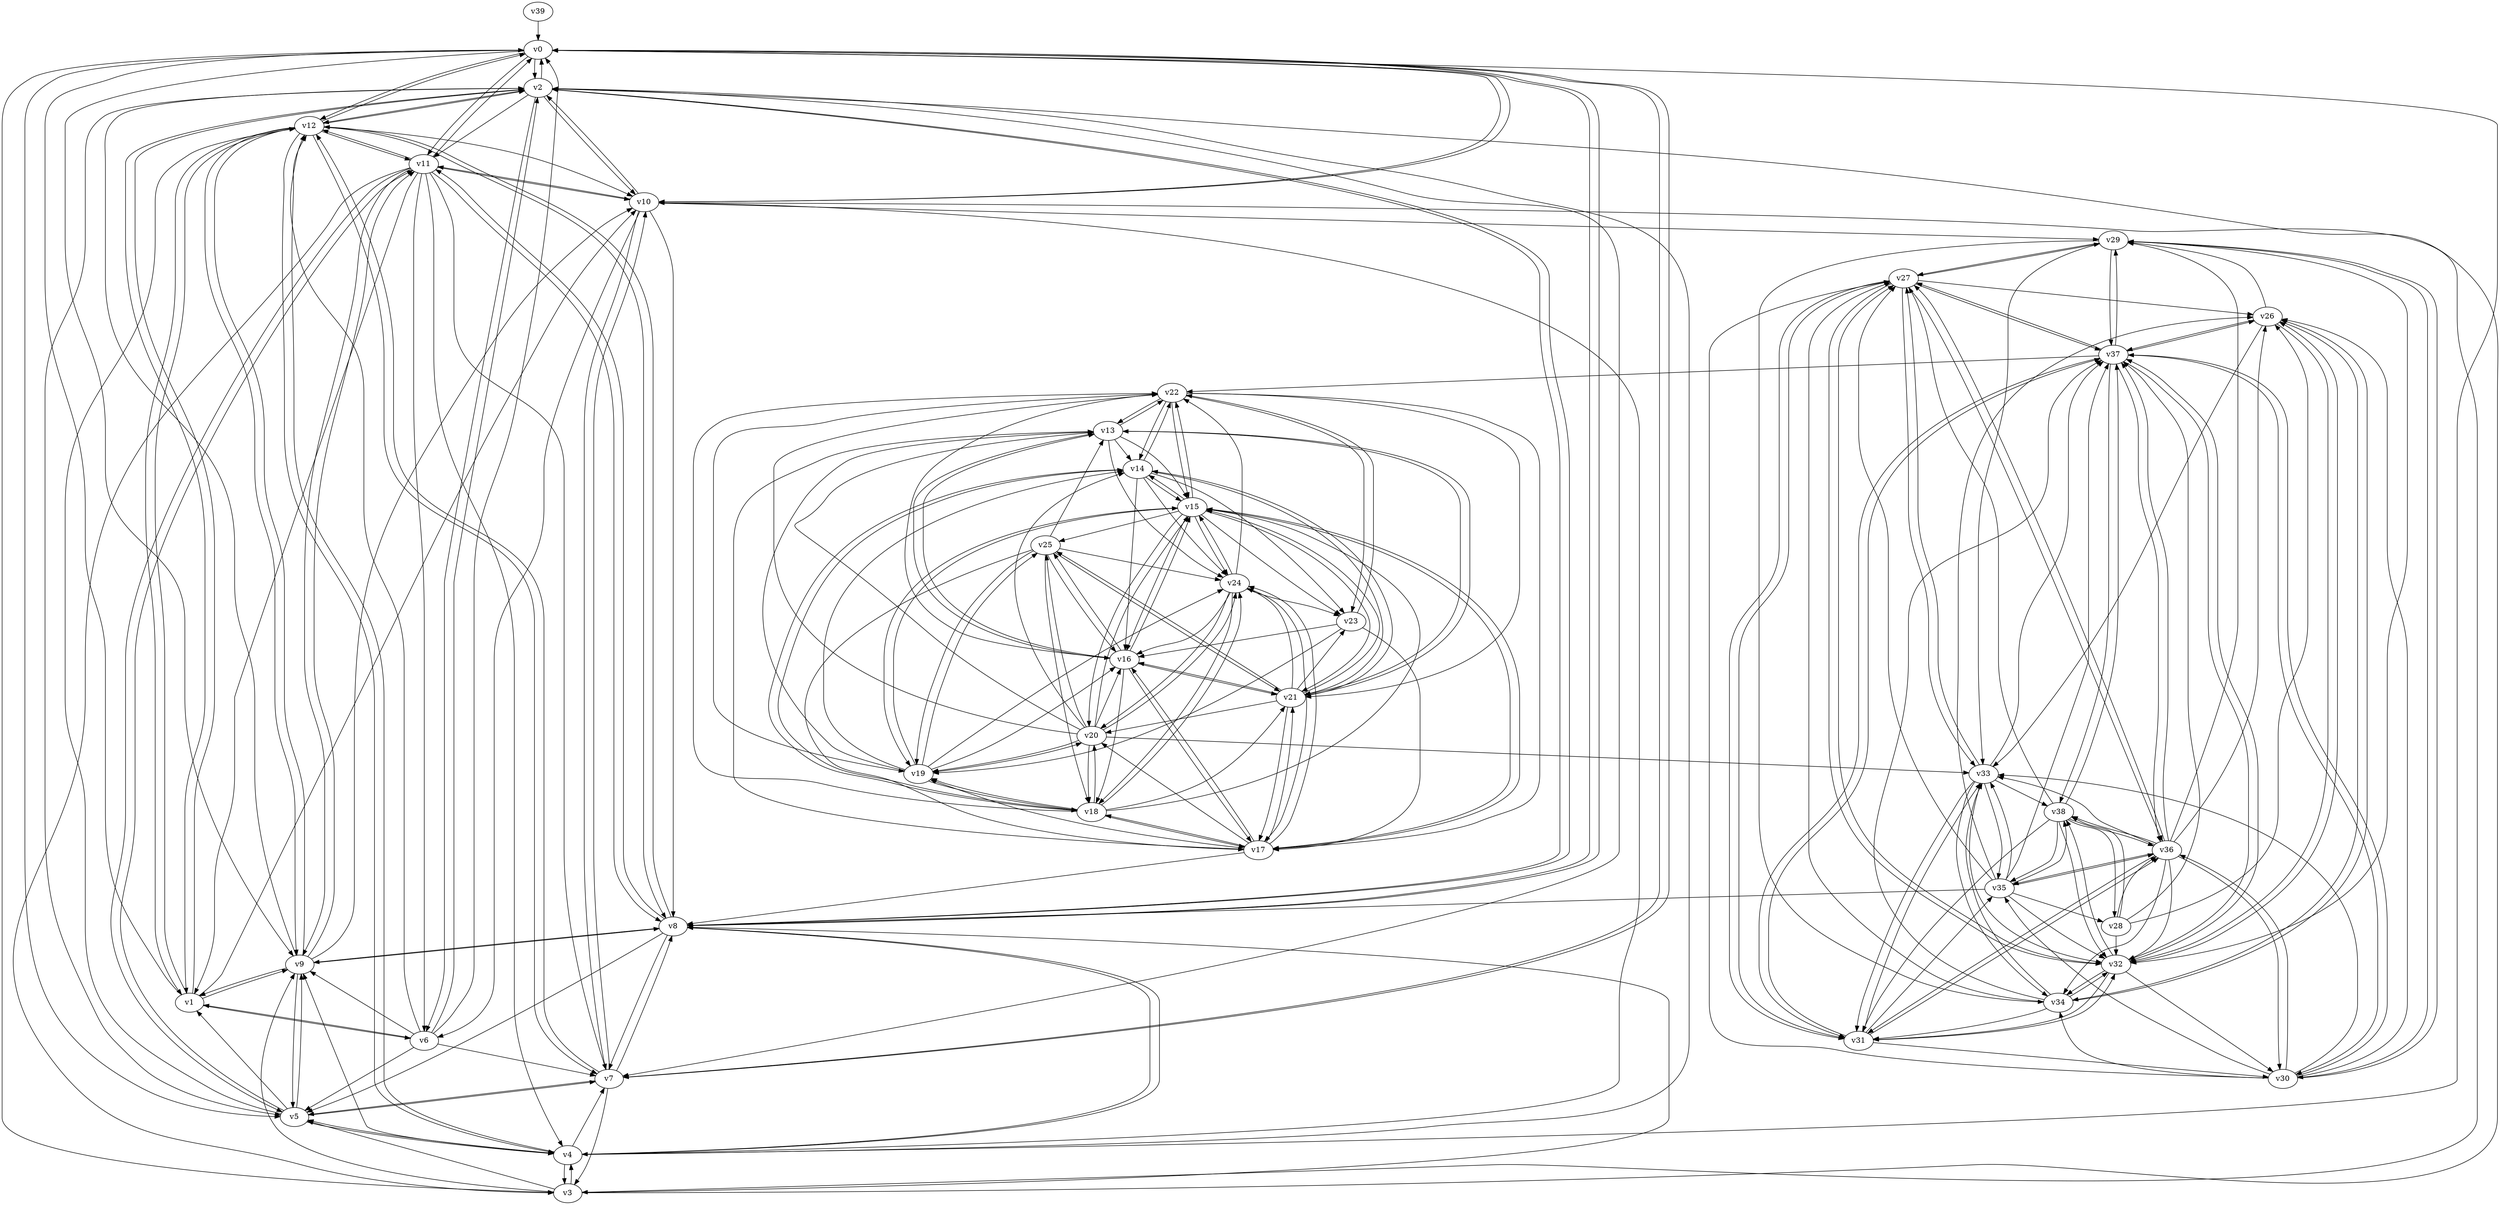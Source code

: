 digraph buchi_test051 {
    v0 [name="v0", player=0, priority=1];
    v1 [name="v1", player=1, priority=0];
    v2 [name="v2", player=1, priority=0];
    v3 [name="v3", player=0, priority=1];
    v4 [name="v4", player=0, priority=0];
    v5 [name="v5", player=1, priority=0];
    v6 [name="v6", player=0, priority=0];
    v7 [name="v7", player=1, priority=0];
    v8 [name="v8", player=0, priority=1];
    v9 [name="v9", player=0, priority=0];
    v10 [name="v10", player=0, priority=1];
    v11 [name="v11", player=0, priority=1];
    v12 [name="v12", player=1, priority=1];
    v13 [name="v13", player=1, priority=0];
    v14 [name="v14", player=1, priority=0];
    v15 [name="v15", player=1, priority=0];
    v16 [name="v16", player=1, priority=0];
    v17 [name="v17", player=0, priority=0];
    v18 [name="v18", player=1, priority=1];
    v19 [name="v19", player=0, priority=0];
    v20 [name="v20", player=0, priority=0];
    v21 [name="v21", player=1, priority=1];
    v22 [name="v22", player=0, priority=1];
    v23 [name="v23", player=1, priority=0];
    v24 [name="v24", player=0, priority=1];
    v25 [name="v25", player=0, priority=1];
    v26 [name="v26", player=0, priority=1];
    v27 [name="v27", player=0, priority=0];
    v28 [name="v28", player=1, priority=1];
    v29 [name="v29", player=0, priority=0];
    v30 [name="v30", player=1, priority=1];
    v31 [name="v31", player=0, priority=0];
    v32 [name="v32", player=1, priority=1];
    v33 [name="v33", player=1, priority=1];
    v34 [name="v34", player=1, priority=1];
    v35 [name="v35", player=0, priority=0];
    v36 [name="v36", player=1, priority=0];
    v37 [name="v37", player=1, priority=1];
    v38 [name="v38", player=0, priority=1];
    v39 [name="v39", player=1, priority=1];
    v12 -> v4;
    v15 -> v21;
    v32 -> v37;
    v4 -> v0;
    v18 -> v17;
    v21 -> v16;
    v35 -> v33;
    v4 -> v9;
    v5 -> v1;
    v8 -> v0;
    v22 -> v17;
    v29 -> v32;
    v8 -> v9;
    v10 -> v6;
    v9 -> v8;
    v0 -> v5;
    v11 -> v5;
    v14 -> v22;
    v17 -> v21;
    v19 -> v18;
    v33 -> v27;
    v2 -> v11;
    v34 -> v37;
    v35 -> v8;
    v6 -> v2;
    v24 -> v17;
    v15 -> v14;
    v32 -> v30;
    v16 -> v13;
    v7 -> v10;
    v35 -> v26;
    v15 -> v23;
    v16 -> v22;
    v4 -> v2;
    v18 -> v19;
    v26 -> v32;
    v33 -> v38;
    v20 -> v22;
    v8 -> v2;
    v22 -> v19;
    v9 -> v1;
    v14 -> v15;
    v5 -> v12;
    v8 -> v11;
    v29 -> v34;
    v9 -> v10;
    v0 -> v7;
    v11 -> v7;
    v14 -> v24;
    v37 -> v26;
    v7 -> v3;
    v27 -> v36;
    v15 -> v16;
    v25 -> v18;
    v16 -> v15;
    v7 -> v12;
    v33 -> v31;
    v15 -> v25;
    v35 -> v28;
    v10 -> v29;
    v18 -> v21;
    v35 -> v37;
    v20 -> v15;
    v3 -> v8;
    v20 -> v24;
    v8 -> v4;
    v22 -> v21;
    v29 -> v27;
    v11 -> v0;
    v17 -> v16;
    v31 -> v33;
    v20 -> v33;
    v9 -> v12;
    v0 -> v9;
    v11 -> v9;
    v1 -> v10;
    v27 -> v29;
    v7 -> v5;
    v13 -> v21;
    v16 -> v17;
    v18 -> v14;
    v30 -> v34;
    v22 -> v14;
    v38 -> v32;
    v5 -> v7;
    v22 -> v23;
    v21 -> v25;
    v9 -> v5;
    v0 -> v2;
    v23 -> v22;
    v24 -> v15;
    v31 -> v35;
    v37 -> v30;
    v36 -> v34;
    v1 -> v12;
    v13 -> v14;
    v25 -> v13;
    v27 -> v31;
    v30 -> v27;
    v24 -> v23;
    v32 -> v27;
    v30 -> v36;
    v33 -> v35;
    v35 -> v32;
    v20 -> v19;
    v5 -> v9;
    v11 -> v4;
    v14 -> v21;
    v31 -> v37;
    v10 -> v8;
    v36 -> v27;
    v6 -> v1;
    v19 -> v20;
    v7 -> v0;
    v13 -> v16;
    v24 -> v16;
    v27 -> v33;
    v28 -> v32;
    v30 -> v29;
    v25 -> v24;
    v16 -> v21;
    v33 -> v37;
    v12 -> v8;
    v3 -> v5;
    v38 -> v27;
    v21 -> v20;
    v23 -> v17;
    v26 -> v34;
    v5 -> v11;
    v29 -> v33;
    v31 -> v30;
    v38 -> v36;
    v14 -> v23;
    v19 -> v13;
    v34 -> v32;
    v27 -> v26;
    v36 -> v29;
    v2 -> v6;
    v36 -> v38;
    v24 -> v18;
    v39 -> v0;
    v25 -> v17;
    v12 -> v1;
    v32 -> v34;
    v20 -> v14;
    v21 -> v13;
    v12 -> v10;
    v5 -> v4;
    v9 -> v2;
    v14 -> v16;
    v23 -> v19;
    v31 -> v32;
    v37 -> v22;
    v10 -> v3;
    v1 -> v0;
    v17 -> v18;
    v19 -> v15;
    v36 -> v31;
    v1 -> v9;
    v0 -> v11;
    v2 -> v8;
    v19 -> v24;
    v27 -> v37;
    v25 -> v19;
    v28 -> v36;
    v30 -> v33;
    v15 -> v20;
    v20 -> v16;
    v22 -> v13;
    v21 -> v15;
    v26 -> v29;
    v3 -> v9;
    v20 -> v25;
    v4 -> v8;
    v21 -> v24;
    v38 -> v31;
    v14 -> v18;
    v29 -> v37;
    v34 -> v27;
    v1 -> v2;
    v2 -> v1;
    v17 -> v20;
    v36 -> v33;
    v37 -> v32;
    v2 -> v10;
    v30 -> v26;
    v25 -> v21;
    v28 -> v38;
    v30 -> v35;
    v15 -> v22;
    v3 -> v2;
    v20 -> v18;
    v32 -> v38;
    v21 -> v17;
    v29 -> v30;
    v4 -> v10;
    v17 -> v13;
    v10 -> v7;
    v36 -> v26;
    v11 -> v6;
    v36 -> v35;
    v27 -> v32;
    v2 -> v12;
    v30 -> v37;
    v6 -> v12;
    v32 -> v31;
    v35 -> v27;
    v12 -> v7;
    v3 -> v4;
    v15 -> v24;
    v4 -> v3;
    v18 -> v20;
    v23 -> v16;
    v26 -> v33;
    v35 -> v36;
    v4 -> v12;
    v38 -> v35;
    v10 -> v0;
    v17 -> v15;
    v8 -> v12;
    v34 -> v31;
    v1 -> v6;
    v0 -> v8;
    v2 -> v5;
    v9 -> v11;
    v11 -> v8;
    v17 -> v24;
    v36 -> v37;
    v25 -> v16;
    v37 -> v27;
    v37 -> v36;
    v6 -> v5;
    v24 -> v20;
    v12 -> v0;
    v15 -> v17;
    v20 -> v13;
    v33 -> v32;
    v12 -> v9;
    v38 -> v28;
    v16 -> v25;
    v4 -> v5;
    v18 -> v22;
    v35 -> v38;
    v38 -> v37;
    v17 -> v8;
    v8 -> v5;
    v10 -> v2;
    v11 -> v1;
    v19 -> v14;
    v10 -> v11;
    v34 -> v33;
    v0 -> v10;
    v2 -> v7;
    v11 -> v10;
    v28 -> v26;
    v36 -> v30;
    v37 -> v29;
    v37 -> v38;
    v6 -> v7;
    v32 -> v26;
    v13 -> v22;
    v12 -> v2;
    v15 -> v19;
    v16 -> v18;
    v18 -> v15;
    v21 -> v14;
    v12 -> v11;
    v24 -> v22;
    v33 -> v34;
    v4 -> v7;
    v18 -> v24;
    v21 -> v23;
    v26 -> v37;
    v22 -> v15;
    v31 -> v27;
    v8 -> v7;
    v34 -> v26;
    v0 -> v3;
    v2 -> v0;
    v11 -> v3;
    v17 -> v19;
    v19 -> v16;
    v0 -> v12;
    v11 -> v12;
    v19 -> v25;
    v31 -> v36;
    v36 -> v32;
    v37 -> v31;
    v28 -> v37;
    v6 -> v0;
    v13 -> v15;
    v6 -> v9;
    v7 -> v8;
    v13 -> v24;
}
